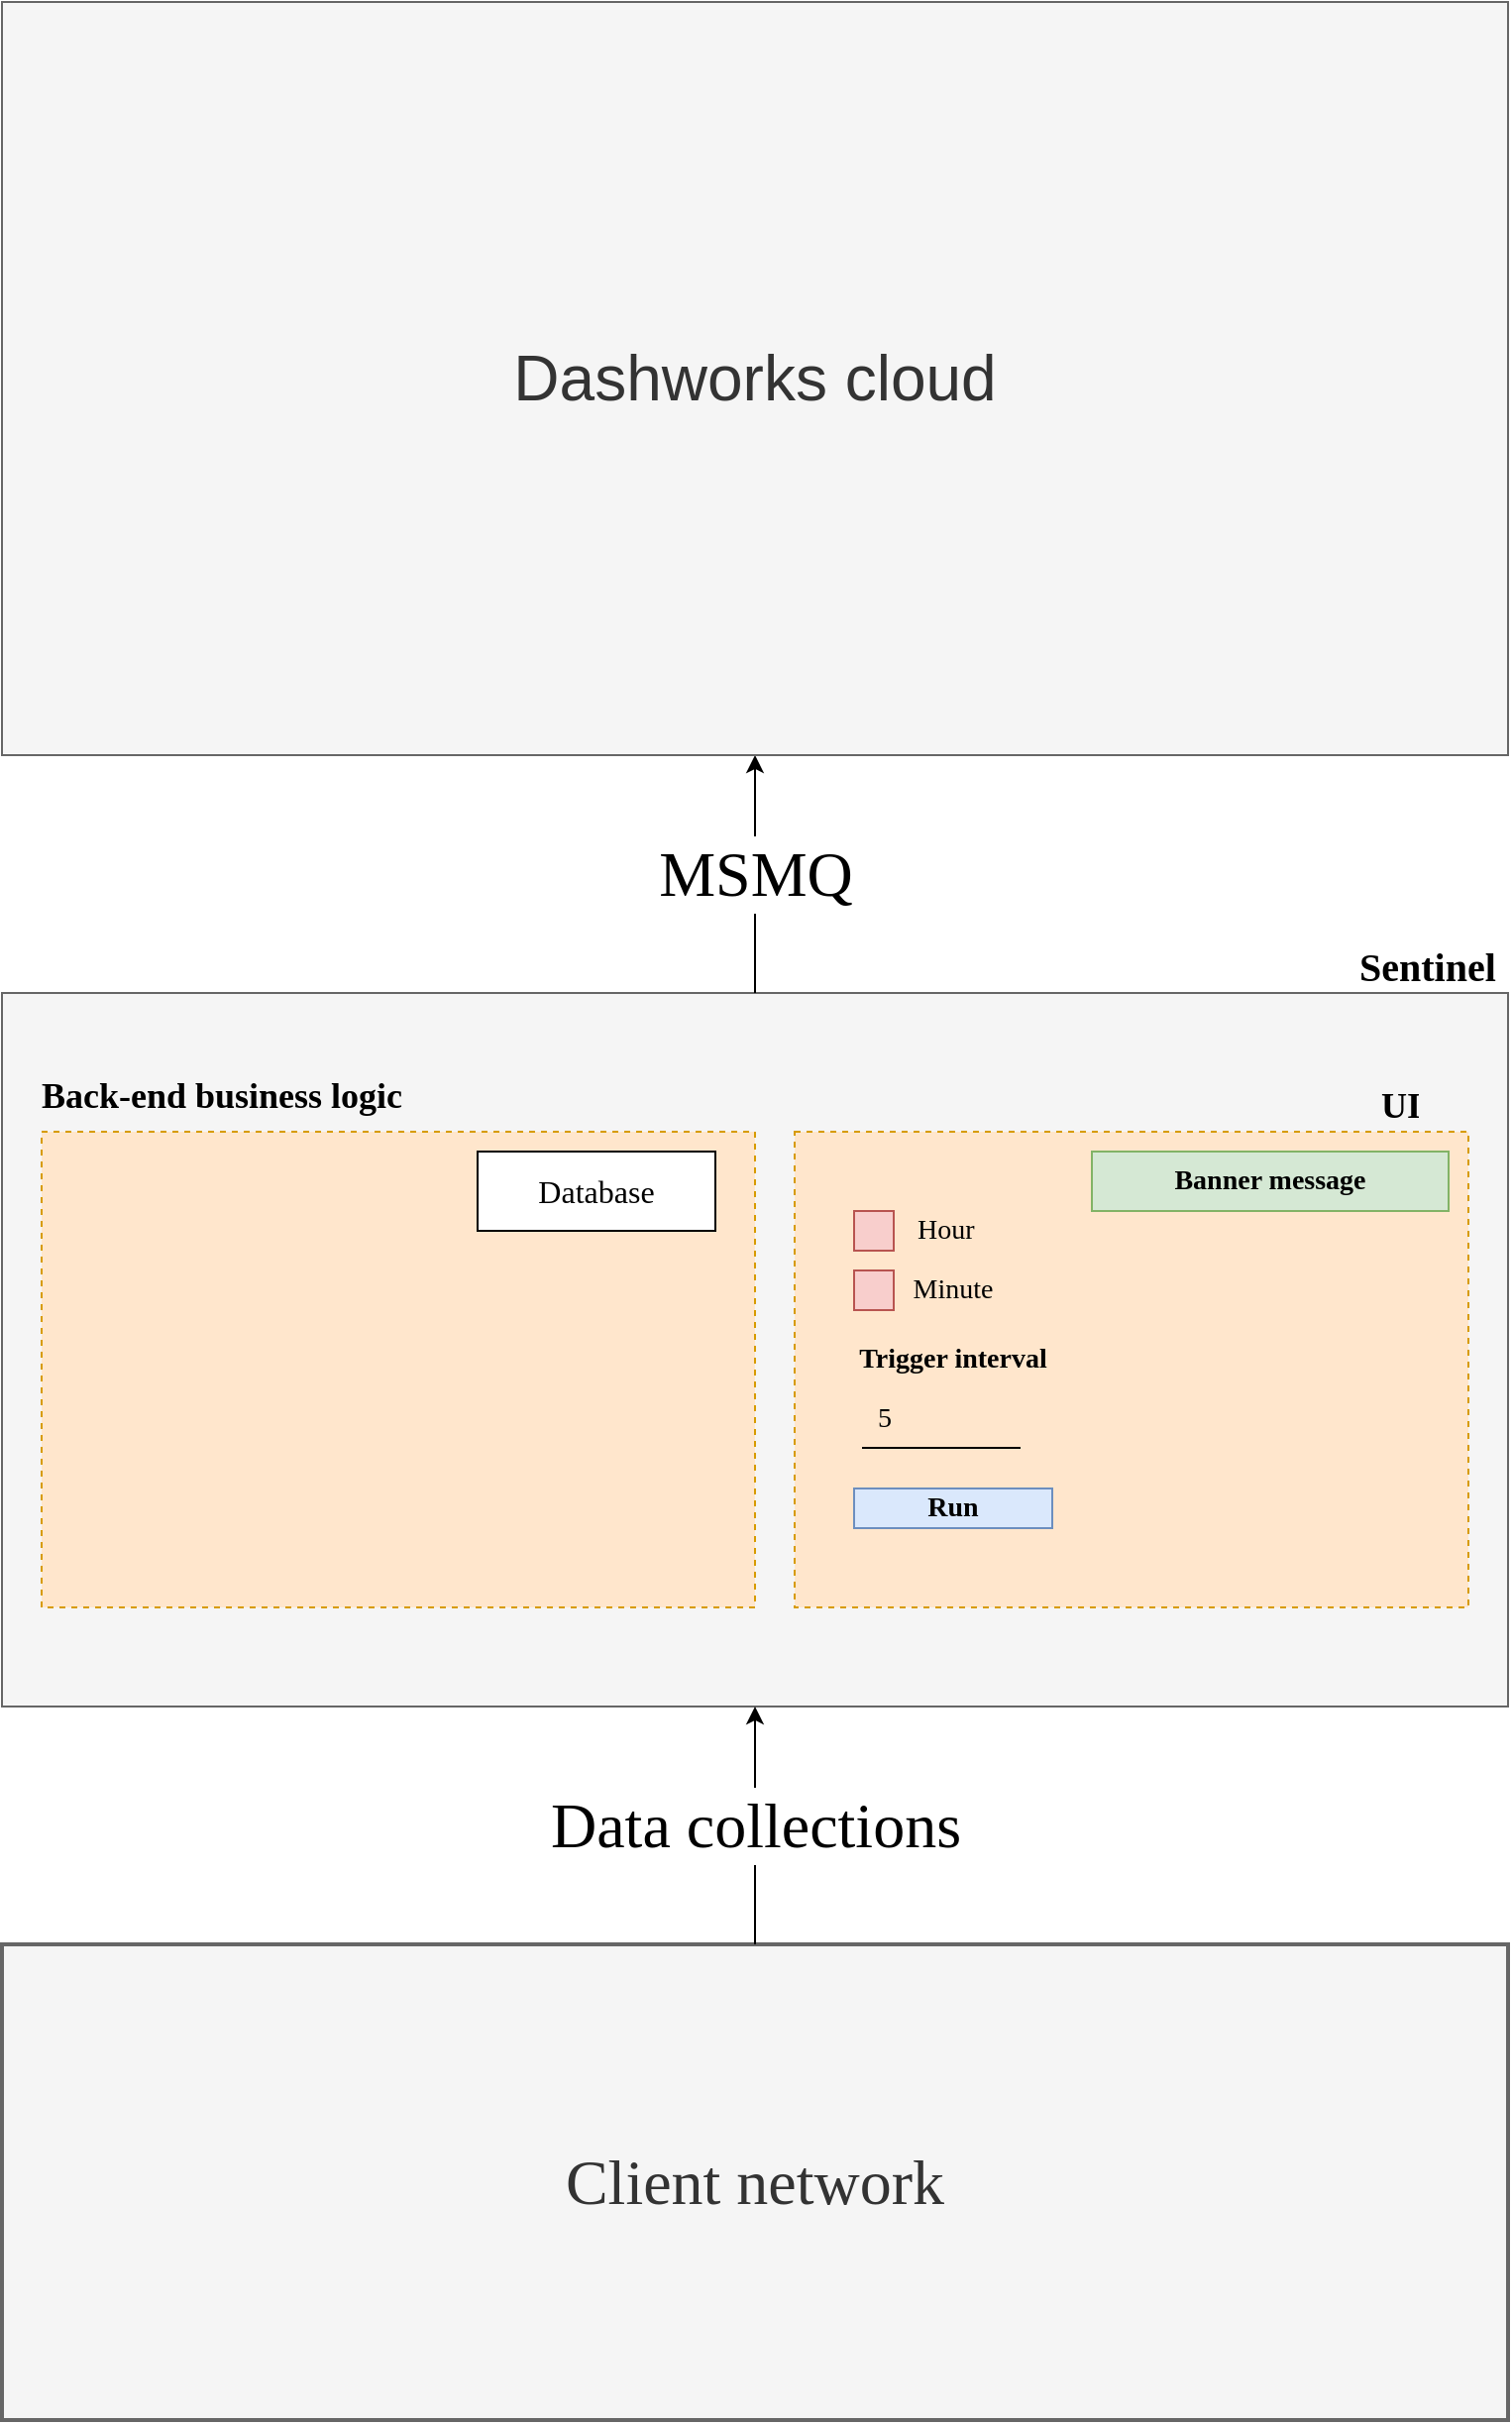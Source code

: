 <mxfile version="15.9.6" type="github">
  <diagram id="Xh3EPSXuHTYtJEzt5ljR" name="Page-1">
    <mxGraphModel dx="1164" dy="1896" grid="1" gridSize="10" guides="1" tooltips="1" connect="1" arrows="1" fold="1" page="1" pageScale="1" pageWidth="827" pageHeight="1169" math="0" shadow="0">
      <root>
        <mxCell id="0" />
        <mxCell id="1" parent="0" />
        <mxCell id="5Qg1B5x5Rtl6GvGFXqsn-2" value="" style="rounded=0;whiteSpace=wrap;html=1;fillColor=#f5f5f5;fontColor=#333333;strokeColor=#666666;" parent="1" vertex="1">
          <mxGeometry x="40" y="-40" width="760" height="360" as="geometry" />
        </mxCell>
        <mxCell id="5Qg1B5x5Rtl6GvGFXqsn-3" value="" style="rounded=0;whiteSpace=wrap;html=1;fontFamily=Times New Roman;" parent="1" vertex="1">
          <mxGeometry x="80" y="50" width="120" height="200" as="geometry" />
        </mxCell>
        <mxCell id="5Qg1B5x5Rtl6GvGFXqsn-11" value="" style="rounded=0;whiteSpace=wrap;html=1;fontFamily=Times New Roman;" parent="1" vertex="1">
          <mxGeometry x="260" y="50" width="120" height="200" as="geometry" />
        </mxCell>
        <mxCell id="5Qg1B5x5Rtl6GvGFXqsn-95" value="" style="rounded=0;whiteSpace=wrap;html=1;fontFamily=Times New Roman;fontSize=14;strokeWidth=1;fillColor=#ffe6cc;strokeColor=#d79b00;dashed=1;" parent="1" vertex="1">
          <mxGeometry x="440" y="30" width="340" height="240" as="geometry" />
        </mxCell>
        <mxCell id="5Qg1B5x5Rtl6GvGFXqsn-96" value="Trigger interval" style="text;html=1;strokeColor=none;fillColor=none;align=center;verticalAlign=middle;whiteSpace=wrap;rounded=0;fontFamily=Times New Roman;fontSize=14;fontStyle=1" parent="1" vertex="1">
          <mxGeometry x="450" y="130" width="140" height="30" as="geometry" />
        </mxCell>
        <mxCell id="5Qg1B5x5Rtl6GvGFXqsn-100" value="" style="endArrow=none;html=1;rounded=0;fontFamily=Times New Roman;fontSize=14;" parent="1" edge="1">
          <mxGeometry width="50" height="50" relative="1" as="geometry">
            <mxPoint x="474" y="189.5" as="sourcePoint" />
            <mxPoint x="554" y="189.5" as="targetPoint" />
            <Array as="points">
              <mxPoint x="510" y="189.5" />
            </Array>
          </mxGeometry>
        </mxCell>
        <mxCell id="5Qg1B5x5Rtl6GvGFXqsn-101" value="5" style="text;html=1;strokeColor=none;fillColor=none;align=left;verticalAlign=middle;whiteSpace=wrap;rounded=0;fontFamily=Times New Roman;fontSize=14;" parent="1" vertex="1">
          <mxGeometry x="480" y="160" width="20" height="30" as="geometry" />
        </mxCell>
        <mxCell id="5Qg1B5x5Rtl6GvGFXqsn-104" value="Hour" style="text;html=1;strokeColor=none;fillColor=none;align=left;verticalAlign=middle;whiteSpace=wrap;rounded=0;fontFamily=Times New Roman;fontSize=14;" parent="1" vertex="1">
          <mxGeometry x="500" y="70" width="40" height="20" as="geometry" />
        </mxCell>
        <mxCell id="5Qg1B5x5Rtl6GvGFXqsn-106" value="" style="whiteSpace=wrap;html=1;aspect=fixed;fontFamily=Times New Roman;fontSize=14;strokeWidth=1;fillColor=#f8cecc;strokeColor=#b85450;" parent="1" vertex="1">
          <mxGeometry x="470" y="70" width="20" height="20" as="geometry" />
        </mxCell>
        <mxCell id="5Qg1B5x5Rtl6GvGFXqsn-107" value="" style="whiteSpace=wrap;html=1;aspect=fixed;fontFamily=Times New Roman;fontSize=14;strokeWidth=1;fillColor=#f8cecc;strokeColor=#b85450;" parent="1" vertex="1">
          <mxGeometry x="470" y="100" width="20" height="20" as="geometry" />
        </mxCell>
        <mxCell id="5Qg1B5x5Rtl6GvGFXqsn-108" value="Minute" style="text;html=1;strokeColor=none;fillColor=none;align=center;verticalAlign=middle;whiteSpace=wrap;rounded=0;fontFamily=Times New Roman;fontSize=14;" parent="1" vertex="1">
          <mxGeometry x="500" y="100" width="40" height="20" as="geometry" />
        </mxCell>
        <mxCell id="5Qg1B5x5Rtl6GvGFXqsn-109" value="Run" style="rounded=0;whiteSpace=wrap;html=1;fontFamily=Times New Roman;fontSize=14;strokeWidth=1;fontStyle=1;fillColor=#dae8fc;strokeColor=#6c8ebf;" parent="1" vertex="1">
          <mxGeometry x="470" y="210" width="100" height="20" as="geometry" />
        </mxCell>
        <mxCell id="5Qg1B5x5Rtl6GvGFXqsn-111" value="Banner message" style="rounded=0;whiteSpace=wrap;html=1;fontFamily=Times New Roman;fontSize=14;strokeWidth=1;fontStyle=1;fillColor=#d5e8d4;strokeColor=#82b366;" parent="1" vertex="1">
          <mxGeometry x="590" y="40" width="180" height="30" as="geometry" />
        </mxCell>
        <mxCell id="5Qg1B5x5Rtl6GvGFXqsn-114" value="Sentinel" style="text;strokeColor=none;fillColor=none;align=left;verticalAlign=middle;spacingLeft=4;spacingRight=4;overflow=hidden;points=[[0,0.5],[1,0.5]];portConstraint=eastwest;rotatable=0;fontFamily=Times New Roman;fontSize=20;fontStyle=1" parent="1" vertex="1">
          <mxGeometry x="719" y="-70" width="81" height="30" as="geometry" />
        </mxCell>
        <mxCell id="5Qg1B5x5Rtl6GvGFXqsn-115" value="UI" style="text;strokeColor=none;fillColor=none;align=left;verticalAlign=middle;spacingLeft=4;spacingRight=4;overflow=hidden;points=[[0,0.5],[1,0.5]];portConstraint=eastwest;rotatable=0;fontFamily=Times New Roman;fontSize=18;fontStyle=1" parent="1" vertex="1">
          <mxGeometry x="730" width="30" height="30" as="geometry" />
        </mxCell>
        <mxCell id="5Qg1B5x5Rtl6GvGFXqsn-116" value="Back-end business logic " style="text;strokeColor=none;fillColor=none;align=left;verticalAlign=middle;spacingLeft=4;spacingRight=4;overflow=hidden;points=[[0,0.5],[1,0.5]];portConstraint=eastwest;rotatable=0;fontFamily=Times New Roman;fontSize=18;fontStyle=1" parent="1" vertex="1">
          <mxGeometry x="54" y="-5" width="216" height="30" as="geometry" />
        </mxCell>
        <mxCell id="5Qg1B5x5Rtl6GvGFXqsn-118" value="" style="rounded=0;whiteSpace=wrap;html=1;fontFamily=Times New Roman;fontSize=18;strokeWidth=1;dashed=1;fillColor=#ffe6cc;strokeColor=#d79b00;" parent="1" vertex="1">
          <mxGeometry x="60" y="30" width="360" height="240" as="geometry" />
        </mxCell>
        <mxCell id="5Qg1B5x5Rtl6GvGFXqsn-93" value="Database" style="rounded=0;whiteSpace=wrap;html=1;fontFamily=Times New Roman;fontSize=16;" parent="1" vertex="1">
          <mxGeometry x="280" y="40" width="120" height="40" as="geometry" />
        </mxCell>
        <mxCell id="5Qg1B5x5Rtl6GvGFXqsn-144" value="" style="endArrow=classic;html=1;rounded=0;fontFamily=Times New Roman;fontSize=32;entryX=0.5;entryY=1;entryDx=0;entryDy=0;exitX=0.5;exitY=0;exitDx=0;exitDy=0;" parent="1" edge="1" target="5Qg1B5x5Rtl6GvGFXqsn-155" source="5Qg1B5x5Rtl6GvGFXqsn-2">
          <mxGeometry relative="1" as="geometry">
            <mxPoint x="414" y="-50" as="sourcePoint" />
            <mxPoint x="414" y="-240" as="targetPoint" />
          </mxGeometry>
        </mxCell>
        <mxCell id="5Qg1B5x5Rtl6GvGFXqsn-145" value="MSMQ" style="edgeLabel;resizable=0;html=1;align=center;verticalAlign=middle;dashed=1;fontFamily=Times New Roman;fontSize=32;strokeWidth=2;" parent="5Qg1B5x5Rtl6GvGFXqsn-144" connectable="0" vertex="1">
          <mxGeometry relative="1" as="geometry" />
        </mxCell>
        <mxCell id="5Qg1B5x5Rtl6GvGFXqsn-148" value="Client network" style="rounded=0;whiteSpace=wrap;html=1;fontFamily=Times New Roman;fontSize=32;strokeWidth=2;fillColor=#f5f5f5;fontColor=#333333;strokeColor=#666666;" parent="1" vertex="1">
          <mxGeometry x="40" y="440" width="760" height="240" as="geometry" />
        </mxCell>
        <mxCell id="5Qg1B5x5Rtl6GvGFXqsn-149" value="" style="endArrow=classic;html=1;rounded=0;fontFamily=Times New Roman;fontSize=32;entryX=0.5;entryY=1;entryDx=0;entryDy=0;exitX=0.5;exitY=0;exitDx=0;exitDy=0;" parent="1" source="5Qg1B5x5Rtl6GvGFXqsn-148" target="5Qg1B5x5Rtl6GvGFXqsn-2" edge="1">
          <mxGeometry relative="1" as="geometry">
            <mxPoint x="400" y="450" as="sourcePoint" />
            <mxPoint x="560" y="450" as="targetPoint" />
          </mxGeometry>
        </mxCell>
        <mxCell id="5Qg1B5x5Rtl6GvGFXqsn-150" value="Data collections" style="edgeLabel;resizable=0;html=1;align=center;verticalAlign=middle;fontFamily=Times New Roman;fontSize=32;strokeWidth=2;" parent="5Qg1B5x5Rtl6GvGFXqsn-149" connectable="0" vertex="1">
          <mxGeometry relative="1" as="geometry" />
        </mxCell>
        <mxCell id="5Qg1B5x5Rtl6GvGFXqsn-155" value="Dashworks cloud" style="rounded=0;whiteSpace=wrap;html=1;fontSize=32;fillColor=#f5f5f5;fontColor=#333333;strokeColor=#666666;" parent="1" vertex="1">
          <mxGeometry x="40" y="-540" width="760" height="380" as="geometry" />
        </mxCell>
      </root>
    </mxGraphModel>
  </diagram>
</mxfile>
